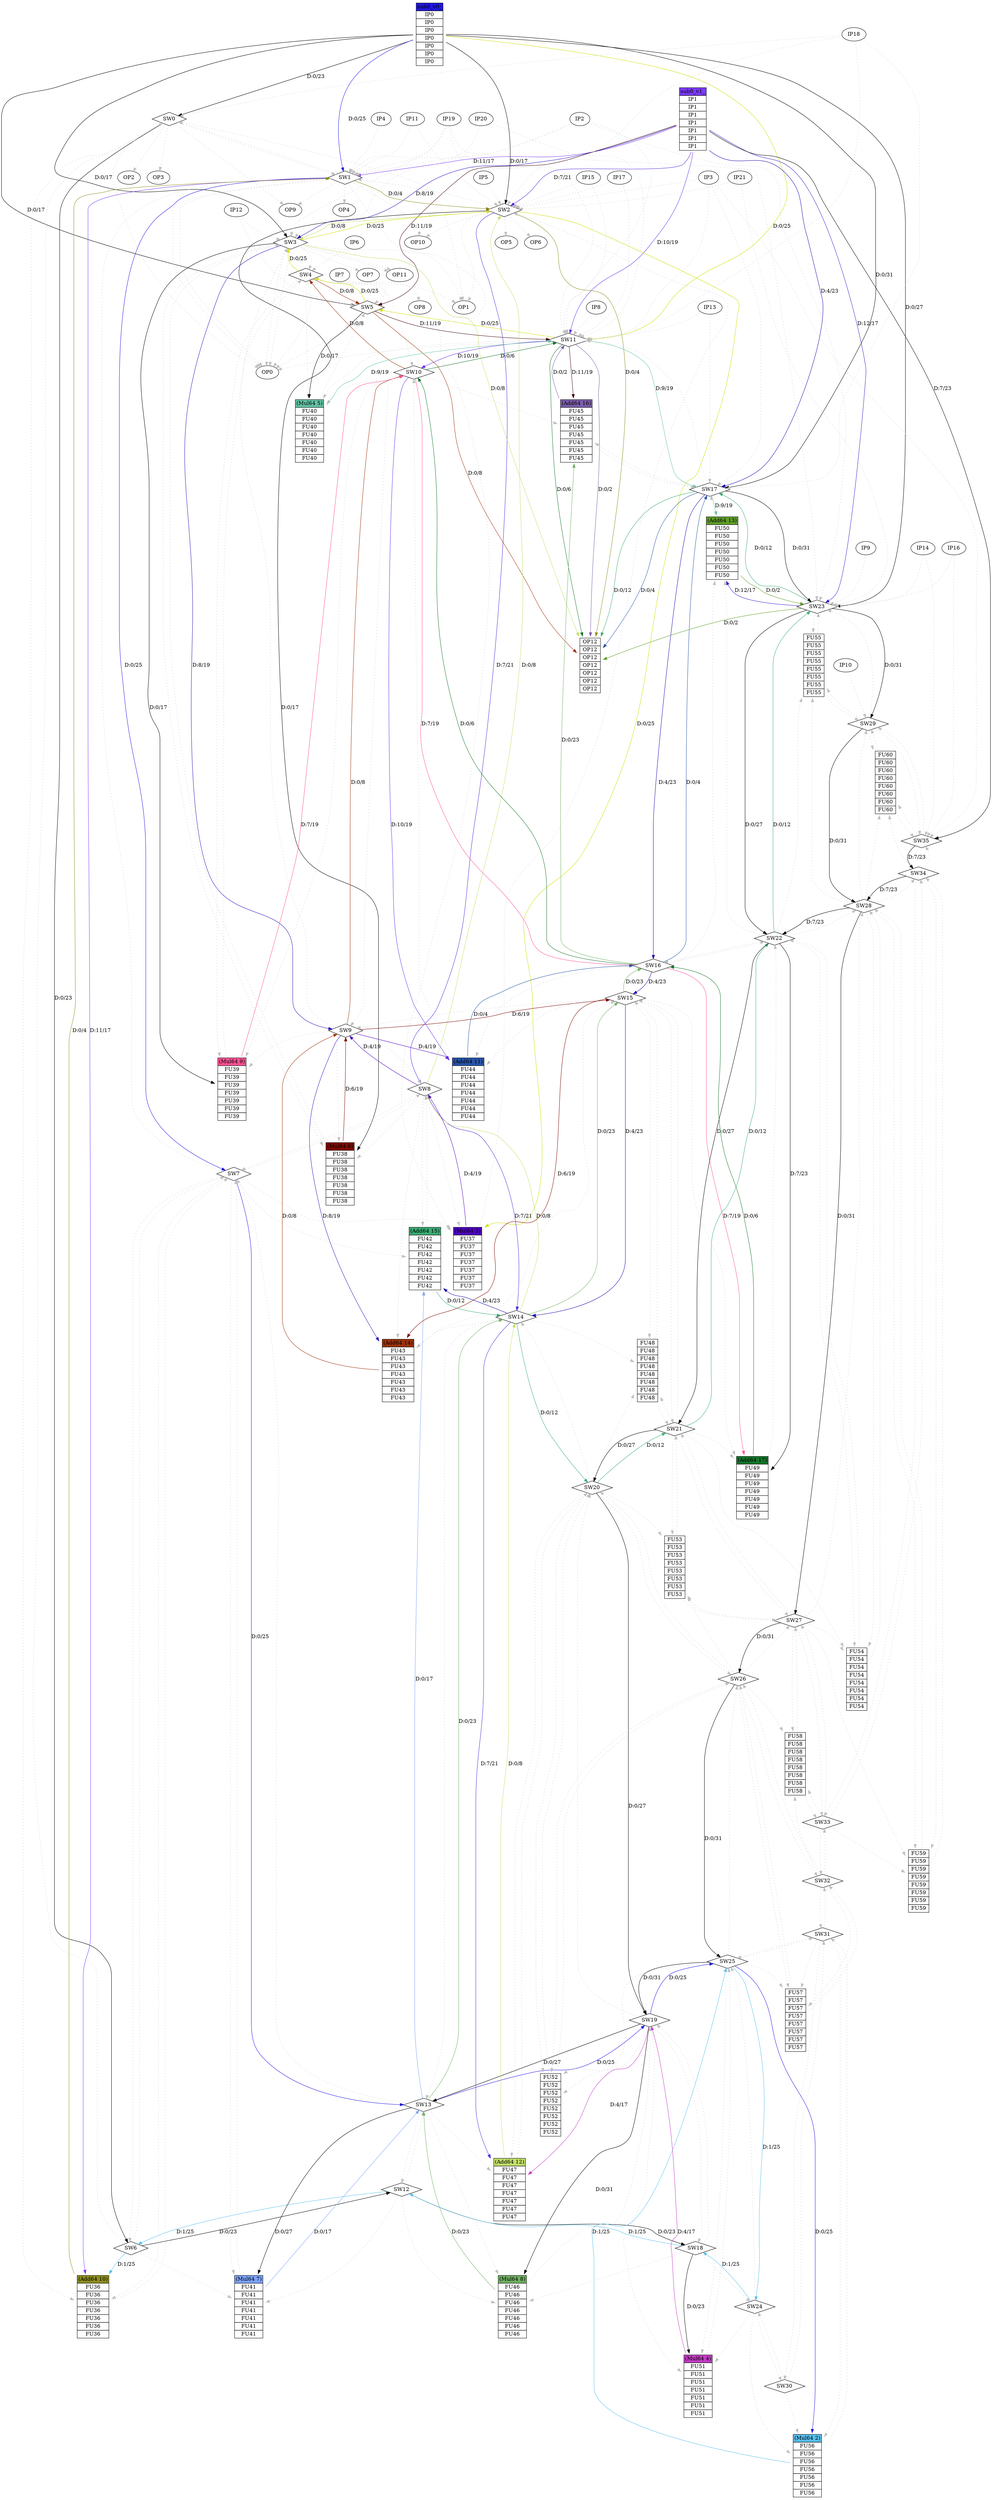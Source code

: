digraph sched {
IP0[shape=plaintext, label = <<table border="0" cellspacing="0"><tr><td port="sub0_v0_" border="1" bgcolor="#2117e1">sub0_v0_</td></tr><tr><td border="1"> IP0 </td></tr><tr><td border="1"> IP0 </td></tr><tr><td border="1"> IP0 </td></tr><tr><td border="1"> IP0 </td></tr><tr><td border="1"> IP0 </td></tr><tr><td border="1"> IP0 </td></tr><tr><td border="1"> IP0 </td></tr>
</table>>, pos = "-2,1!", pin=true];
IP1[shape=plaintext, label = <<table border="0" cellspacing="0"><tr><td port="sub0_v1_" border="1" bgcolor="#7c3bf8">sub0_v1_</td></tr><tr><td border="1"> IP1 </td></tr><tr><td border="1"> IP1 </td></tr><tr><td border="1"> IP1 </td></tr><tr><td border="1"> IP1 </td></tr><tr><td border="1"> IP1 </td></tr><tr><td border="1"> IP1 </td></tr><tr><td border="1"> IP1 </td></tr>
</table>>, pos = "-2,1!", pin=true];
OP12[shape=plaintext, label = <<table border="0" cellspacing="0"><tr><td border="1"> OP12 </td></tr><tr><td border="1"> OP12 </td></tr><tr><td border="1"> OP12 </td></tr><tr><td border="1"> OP12 </td></tr><tr><td border="1"> OP12 </td></tr><tr><td border="1"> OP12 </td></tr><tr><td border="1"> OP12 </td></tr>
</table>>, pos = "-2,1!", pin=true];
SW0 [shape=diamond, pos = "-4,3!", pin=true];
SW1 [shape=diamond, pos = "-4,3!", pin=true];
SW2 [shape=diamond, pos = "-4,3!", pin=true];
SW3 [shape=diamond, pos = "-4,3!", pin=true];
SW4 [shape=diamond, pos = "-4,3!", pin=true];
SW5 [shape=diamond, pos = "-4,3!", pin=true];
SW6 [shape=diamond, pos = "-4,3!", pin=true];
SW7 [shape=diamond, pos = "-4,3!", pin=true];
SW8 [shape=diamond, pos = "-4,3!", pin=true];
SW9 [shape=diamond, pos = "-4,3!", pin=true];
SW10 [shape=diamond, pos = "-4,3!", pin=true];
SW11 [shape=diamond, pos = "-4,3!", pin=true];
SW12 [shape=diamond, pos = "-4,3!", pin=true];
SW13 [shape=diamond, pos = "-4,3!", pin=true];
SW14 [shape=diamond, pos = "-4,3!", pin=true];
SW15 [shape=diamond, pos = "-4,3!", pin=true];
SW16 [shape=diamond, pos = "-4,3!", pin=true];
SW17 [shape=diamond, pos = "-4,3!", pin=true];
SW18 [shape=diamond, pos = "-4,3!", pin=true];
SW19 [shape=diamond, pos = "-4,3!", pin=true];
SW20 [shape=diamond, pos = "-4,3!", pin=true];
SW21 [shape=diamond, pos = "-4,3!", pin=true];
SW22 [shape=diamond, pos = "-4,3!", pin=true];
SW23 [shape=diamond, pos = "-4,3!", pin=true];
SW24 [shape=diamond, pos = "-4,3!", pin=true];
SW25 [shape=diamond, pos = "-4,3!", pin=true];
SW26 [shape=diamond, pos = "-4,3!", pin=true];
SW27 [shape=diamond, pos = "-4,3!", pin=true];
SW28 [shape=diamond, pos = "-4,3!", pin=true];
SW29 [shape=diamond, pos = "-4,3!", pin=true];
SW30 [shape=diamond, pos = "-4,3!", pin=true];
SW31 [shape=diamond, pos = "-4,3!", pin=true];
SW32 [shape=diamond, pos = "-4,3!", pin=true];
SW33 [shape=diamond, pos = "-4,3!", pin=true];
SW34 [shape=diamond, pos = "-4,3!", pin=true];
SW35 [shape=diamond, pos = "-4,3!", pin=true];
FU36[shape=plaintext, label = <<table border="0" cellspacing="0"><tr><td port="(Add64 10)" border="1" bgcolor="#8d8d1f">(Add64 10)</td></tr><tr><td border="1"> FU36 </td></tr><tr><td border="1"> FU36 </td></tr><tr><td border="1"> FU36 </td></tr><tr><td border="1"> FU36 </td></tr><tr><td border="1"> FU36 </td></tr><tr><td border="1"> FU36 </td></tr><tr><td border="1"> FU36 </td></tr>
</table>>, pos = "-2,1!", pin=true];
FU37[shape=plaintext, label = <<table border="0" cellspacing="0"><tr><td port="(Mul64 3)" border="1" bgcolor="#4e03bf">(Mul64 3)</td></tr><tr><td border="1"> FU37 </td></tr><tr><td border="1"> FU37 </td></tr><tr><td border="1"> FU37 </td></tr><tr><td border="1"> FU37 </td></tr><tr><td border="1"> FU37 </td></tr><tr><td border="1"> FU37 </td></tr><tr><td border="1"> FU37 </td></tr>
</table>>, pos = "-2,1!", pin=true];
FU38[shape=plaintext, label = <<table border="0" cellspacing="0"><tr><td port="(Mul64 6)" border="1" bgcolor="#7f092">(Mul64 6)</td></tr><tr><td border="1"> FU38 </td></tr><tr><td border="1"> FU38 </td></tr><tr><td border="1"> FU38 </td></tr><tr><td border="1"> FU38 </td></tr><tr><td border="1"> FU38 </td></tr><tr><td border="1"> FU38 </td></tr><tr><td border="1"> FU38 </td></tr>
</table>>, pos = "-2,1!", pin=true];
FU39[shape=plaintext, label = <<table border="0" cellspacing="0"><tr><td port="(Mul64 9)" border="1" bgcolor="#fd5295">(Mul64 9)</td></tr><tr><td border="1"> FU39 </td></tr><tr><td border="1"> FU39 </td></tr><tr><td border="1"> FU39 </td></tr><tr><td border="1"> FU39 </td></tr><tr><td border="1"> FU39 </td></tr><tr><td border="1"> FU39 </td></tr><tr><td border="1"> FU39 </td></tr>
</table>>, pos = "-2,1!", pin=true];
FU40[shape=plaintext, label = <<table border="0" cellspacing="0"><tr><td port="(Mul64 5)" border="1" bgcolor="#64c2a4">(Mul64 5)</td></tr><tr><td border="1"> FU40 </td></tr><tr><td border="1"> FU40 </td></tr><tr><td border="1"> FU40 </td></tr><tr><td border="1"> FU40 </td></tr><tr><td border="1"> FU40 </td></tr><tr><td border="1"> FU40 </td></tr><tr><td border="1"> FU40 </td></tr>
</table>>, pos = "-2,1!", pin=true];
FU41[shape=plaintext, label = <<table border="0" cellspacing="0"><tr><td port="(Mul64 7)" border="1" bgcolor="#7ca3fa">(Mul64 7)</td></tr><tr><td border="1"> FU41 </td></tr><tr><td border="1"> FU41 </td></tr><tr><td border="1"> FU41 </td></tr><tr><td border="1"> FU41 </td></tr><tr><td border="1"> FU41 </td></tr><tr><td border="1"> FU41 </td></tr><tr><td border="1"> FU41 </td></tr>
</table>>, pos = "-2,1!", pin=true];
FU42[shape=plaintext, label = <<table border="0" cellspacing="0"><tr><td port="(Add64 15)" border="1" bgcolor="#3aac73">(Add64 15)</td></tr><tr><td border="1"> FU42 </td></tr><tr><td border="1"> FU42 </td></tr><tr><td border="1"> FU42 </td></tr><tr><td border="1"> FU42 </td></tr><tr><td border="1"> FU42 </td></tr><tr><td border="1"> FU42 </td></tr><tr><td border="1"> FU42 </td></tr>
</table>>, pos = "-2,1!", pin=true];
FU43[shape=plaintext, label = <<table border="0" cellspacing="0"><tr><td port="(Add64 14)" border="1" bgcolor="#9c31c">(Add64 14)</td></tr><tr><td border="1"> FU43 </td></tr><tr><td border="1"> FU43 </td></tr><tr><td border="1"> FU43 </td></tr><tr><td border="1"> FU43 </td></tr><tr><td border="1"> FU43 </td></tr><tr><td border="1"> FU43 </td></tr><tr><td border="1"> FU43 </td></tr>
</table>>, pos = "-2,1!", pin=true];
FU44[shape=plaintext, label = <<table border="0" cellspacing="0"><tr><td port="(Add64 11)" border="1" bgcolor="#2854a9">(Add64 11)</td></tr><tr><td border="1"> FU44 </td></tr><tr><td border="1"> FU44 </td></tr><tr><td border="1"> FU44 </td></tr><tr><td border="1"> FU44 </td></tr><tr><td border="1"> FU44 </td></tr><tr><td border="1"> FU44 </td></tr><tr><td border="1"> FU44 </td></tr>
</table>>, pos = "-2,1!", pin=true];
FU45[shape=plaintext, label = <<table border="0" cellspacing="0"><tr><td port="(Add64 16)" border="1" bgcolor="#7b5eaa">(Add64 16)</td></tr><tr><td border="1"> FU45 </td></tr><tr><td border="1"> FU45 </td></tr><tr><td border="1"> FU45 </td></tr><tr><td border="1"> FU45 </td></tr><tr><td border="1"> FU45 </td></tr><tr><td border="1"> FU45 </td></tr><tr><td border="1"> FU45 </td></tr>
</table>>, pos = "-2,1!", pin=true];
FU46[shape=plaintext, label = <<table border="0" cellspacing="0"><tr><td port="(Mul64 8)" border="1" bgcolor="#6fb062">(Mul64 8)</td></tr><tr><td border="1"> FU46 </td></tr><tr><td border="1"> FU46 </td></tr><tr><td border="1"> FU46 </td></tr><tr><td border="1"> FU46 </td></tr><tr><td border="1"> FU46 </td></tr><tr><td border="1"> FU46 </td></tr><tr><td border="1"> FU46 </td></tr>
</table>>, pos = "-2,1!", pin=true];
FU47[shape=plaintext, label = <<table border="0" cellspacing="0"><tr><td port="(Add64 12)" border="1" bgcolor="#c2e069">(Add64 12)</td></tr><tr><td border="1"> FU47 </td></tr><tr><td border="1"> FU47 </td></tr><tr><td border="1"> FU47 </td></tr><tr><td border="1"> FU47 </td></tr><tr><td border="1"> FU47 </td></tr><tr><td border="1"> FU47 </td></tr><tr><td border="1"> FU47 </td></tr>
</table>>, pos = "-2,1!", pin=true];
FU48[shape=plaintext, label = <<table border="0" cellspacing="0"><tr><td border="1"> FU48 </td></tr><tr><td border="1"> FU48 </td></tr><tr><td border="1"> FU48 </td></tr><tr><td border="1"> FU48 </td></tr><tr><td border="1"> FU48 </td></tr><tr><td border="1"> FU48 </td></tr><tr><td border="1"> FU48 </td></tr><tr><td border="1"> FU48 </td></tr>
</table>>, pos = "-2,1!", pin=true];
FU49[shape=plaintext, label = <<table border="0" cellspacing="0"><tr><td port="(Add64 17)" border="1" bgcolor="#14762a">(Add64 17)</td></tr><tr><td border="1"> FU49 </td></tr><tr><td border="1"> FU49 </td></tr><tr><td border="1"> FU49 </td></tr><tr><td border="1"> FU49 </td></tr><tr><td border="1"> FU49 </td></tr><tr><td border="1"> FU49 </td></tr><tr><td border="1"> FU49 </td></tr>
</table>>, pos = "-2,1!", pin=true];
FU50[shape=plaintext, label = <<table border="0" cellspacing="0"><tr><td port="(Add64 13)" border="1" bgcolor="#5e9e28">(Add64 13)</td></tr><tr><td border="1"> FU50 </td></tr><tr><td border="1"> FU50 </td></tr><tr><td border="1"> FU50 </td></tr><tr><td border="1"> FU50 </td></tr><tr><td border="1"> FU50 </td></tr><tr><td border="1"> FU50 </td></tr><tr><td border="1"> FU50 </td></tr>
</table>>, pos = "-2,1!", pin=true];
FU51[shape=plaintext, label = <<table border="0" cellspacing="0"><tr><td port="(Mul64 4)" border="1" bgcolor="#c43dc5">(Mul64 4)</td></tr><tr><td border="1"> FU51 </td></tr><tr><td border="1"> FU51 </td></tr><tr><td border="1"> FU51 </td></tr><tr><td border="1"> FU51 </td></tr><tr><td border="1"> FU51 </td></tr><tr><td border="1"> FU51 </td></tr><tr><td border="1"> FU51 </td></tr>
</table>>, pos = "-2,1!", pin=true];
FU52[shape=plaintext, label = <<table border="0" cellspacing="0"><tr><td border="1"> FU52 </td></tr><tr><td border="1"> FU52 </td></tr><tr><td border="1"> FU52 </td></tr><tr><td border="1"> FU52 </td></tr><tr><td border="1"> FU52 </td></tr><tr><td border="1"> FU52 </td></tr><tr><td border="1"> FU52 </td></tr><tr><td border="1"> FU52 </td></tr>
</table>>, pos = "-2,1!", pin=true];
FU53[shape=plaintext, label = <<table border="0" cellspacing="0"><tr><td border="1"> FU53 </td></tr><tr><td border="1"> FU53 </td></tr><tr><td border="1"> FU53 </td></tr><tr><td border="1"> FU53 </td></tr><tr><td border="1"> FU53 </td></tr><tr><td border="1"> FU53 </td></tr><tr><td border="1"> FU53 </td></tr><tr><td border="1"> FU53 </td></tr>
</table>>, pos = "-2,1!", pin=true];
FU54[shape=plaintext, label = <<table border="0" cellspacing="0"><tr><td border="1"> FU54 </td></tr><tr><td border="1"> FU54 </td></tr><tr><td border="1"> FU54 </td></tr><tr><td border="1"> FU54 </td></tr><tr><td border="1"> FU54 </td></tr><tr><td border="1"> FU54 </td></tr><tr><td border="1"> FU54 </td></tr><tr><td border="1"> FU54 </td></tr>
</table>>, pos = "-2,1!", pin=true];
FU55[shape=plaintext, label = <<table border="0" cellspacing="0"><tr><td border="1"> FU55 </td></tr><tr><td border="1"> FU55 </td></tr><tr><td border="1"> FU55 </td></tr><tr><td border="1"> FU55 </td></tr><tr><td border="1"> FU55 </td></tr><tr><td border="1"> FU55 </td></tr><tr><td border="1"> FU55 </td></tr><tr><td border="1"> FU55 </td></tr>
</table>>, pos = "-2,1!", pin=true];
FU56[shape=plaintext, label = <<table border="0" cellspacing="0"><tr><td port="(Mul64 2)" border="1" bgcolor="#58c0ee">(Mul64 2)</td></tr><tr><td border="1"> FU56 </td></tr><tr><td border="1"> FU56 </td></tr><tr><td border="1"> FU56 </td></tr><tr><td border="1"> FU56 </td></tr><tr><td border="1"> FU56 </td></tr><tr><td border="1"> FU56 </td></tr><tr><td border="1"> FU56 </td></tr>
</table>>, pos = "-2,1!", pin=true];
FU57[shape=plaintext, label = <<table border="0" cellspacing="0"><tr><td border="1"> FU57 </td></tr><tr><td border="1"> FU57 </td></tr><tr><td border="1"> FU57 </td></tr><tr><td border="1"> FU57 </td></tr><tr><td border="1"> FU57 </td></tr><tr><td border="1"> FU57 </td></tr><tr><td border="1"> FU57 </td></tr><tr><td border="1"> FU57 </td></tr>
</table>>, pos = "-2,1!", pin=true];
FU58[shape=plaintext, label = <<table border="0" cellspacing="0"><tr><td border="1"> FU58 </td></tr><tr><td border="1"> FU58 </td></tr><tr><td border="1"> FU58 </td></tr><tr><td border="1"> FU58 </td></tr><tr><td border="1"> FU58 </td></tr><tr><td border="1"> FU58 </td></tr><tr><td border="1"> FU58 </td></tr><tr><td border="1"> FU58 </td></tr>
</table>>, pos = "-2,1!", pin=true];
FU59[shape=plaintext, label = <<table border="0" cellspacing="0"><tr><td border="1"> FU59 </td></tr><tr><td border="1"> FU59 </td></tr><tr><td border="1"> FU59 </td></tr><tr><td border="1"> FU59 </td></tr><tr><td border="1"> FU59 </td></tr><tr><td border="1"> FU59 </td></tr><tr><td border="1"> FU59 </td></tr><tr><td border="1"> FU59 </td></tr>
</table>>, pos = "-2,1!", pin=true];
FU60[shape=plaintext, label = <<table border="0" cellspacing="0"><tr><td border="1"> FU60 </td></tr><tr><td border="1"> FU60 </td></tr><tr><td border="1"> FU60 </td></tr><tr><td border="1"> FU60 </td></tr><tr><td border="1"> FU60 </td></tr><tr><td border="1"> FU60 </td></tr><tr><td border="1"> FU60 </td></tr><tr><td border="1"> FU60 </td></tr>
</table>>, pos = "-2,1!", pin=true];
SW0->SW6 [color="#3c3"  label="D:0/23 "];
SW0->SW1 [color=gray style=dotted, label="" fontcolor=gray]
SW0->FU36 [color=gray style=dotted, label="" fontcolor=gray]
SW0->OP0 [color=gray style=dotted, label="" fontcolor=gray]
SW0->OP1 [color=gray style=dotted, label="" fontcolor=gray]
SW0->OP2 [color=gray style=dotted, label="" fontcolor=gray]
SW0->OP3 [color=gray style=dotted, label="" fontcolor=gray]
SW0->OP9 [color=gray style=dotted, label="" fontcolor=gray]
SW1->SW0 [color=gray style=dotted, label="" fontcolor=gray]
SW1->SW7 [color="#2117e1"  label="D:0/25 "];
SW1->SW2 [color="#8d8d1f"  label="D:0/4 "];
SW1->FU36 [color="#7c3bf8"  label="D:11/17 "];
SW1->FU37 [color=gray style=dotted, label="" fontcolor=gray]
SW1->OP0 [color=gray style=dotted, label="" fontcolor=gray]
SW1->OP0 [color=gray style=dotted, label="" fontcolor=gray]
SW1->OP4 [color=gray style=dotted, label="" fontcolor=gray]
SW1->OP9 [color=gray style=dotted, label="" fontcolor=gray]
SW1->OP10 [color=gray style=dotted, label="" fontcolor=gray]
SW2->SW1 [color=gray style=dotted, label="" fontcolor=gray]
SW2->SW8 [color="#5427da"  label="D:7/21 "];
SW2->SW3 [color="#c2e069"  label="D:0/8 "];
SW2->FU37 [color="#d0dd2"  label="D:0/25 "];
SW2->FU38 [color="#a5"  label="D:0/17 "];
SW2->OP1 [color=gray style=dotted, label="" fontcolor=gray]
SW2->OP5 [color=gray style=dotted, label="" fontcolor=gray]
SW2->OP6 [color=gray style=dotted, label="" fontcolor=gray]
SW2->OP10 [color=gray style=dotted, label="" fontcolor=gray]
SW2->OP12 [color="#8d8d1f"  label="D:0/4 "];
SW3->SW2 [color="#d0dd2"  label="D:0/25 "];
SW3->SW9 [color="#2c13bc"  label="D:8/19 "];
SW3->SW4 [color=gray style=dotted, label="" fontcolor=gray]
SW3->FU38 [color=gray style=dotted, label="" fontcolor=gray]
SW3->FU39 [color="#78"  label="D:0/17 "];
SW3->OP0 [color=gray style=dotted, label="" fontcolor=gray]
SW3->OP0 [color=gray style=dotted, label="" fontcolor=gray]
SW3->OP1 [color=gray style=dotted, label="" fontcolor=gray]
SW3->OP7 [color=gray style=dotted, label="" fontcolor=gray]
SW3->OP11 [color=gray style=dotted, label="" fontcolor=gray]
SW3->OP11 [color=gray style=dotted, label="" fontcolor=gray]
SW3->OP12 [color="#c2e069"  label="D:0/8 "];
SW4->SW3 [color="#d0dd2"  label="D:0/25 "];
SW4->SW10 [color=gray style=dotted, label="" fontcolor=gray]
SW4->SW5 [color="#9c31c"  label="D:0/8 "];
SW4->FU39 [color=gray style=dotted, label="" fontcolor=gray]
SW4->FU40 [color=gray style=dotted, label="" fontcolor=gray]
SW4->OP0 [color=gray style=dotted, label="" fontcolor=gray]
SW4->OP1 [color=gray style=dotted, label="" fontcolor=gray]
SW4->OP8 [color=gray style=dotted, label="" fontcolor=gray]
SW5->SW4 [color="#d0dd2"  label="D:0/25 "];
SW5->SW11 [color="#4009e"  label="D:11/19 "];
SW5->FU40 [color="#b4"  label="D:0/17 "];
SW5->OP0 [color=gray style=dotted, label="" fontcolor=gray]
SW5->OP12 [color="#9c31c"  label="D:0/8 "];
SW6->SW0 [color=gray style=dotted, label="" fontcolor=gray]
SW6->SW12 [color="#3c3"  label="D:0/23 "];
SW6->SW7 [color=gray style=dotted, label="" fontcolor=gray]
SW6->FU36 [color="#58c0ee"  label="D:1/25 "];
SW6->FU41 [color=gray style=dotted, label="" fontcolor=gray]
SW7->SW1 [color=gray style=dotted, label="" fontcolor=gray]
SW7->SW6 [color=gray style=dotted, label="" fontcolor=gray]
SW7->SW13 [color="#2117e1"  label="D:0/25 "];
SW7->SW8 [color=gray style=dotted, label="" fontcolor=gray]
SW7->FU36 [color=gray style=dotted, label="" fontcolor=gray]
SW7->FU37 [color=gray style=dotted, label="" fontcolor=gray]
SW7->FU41 [color=gray style=dotted, label="" fontcolor=gray]
SW7->FU42 [color=gray style=dotted, label="" fontcolor=gray]
SW8->SW2 [color="#c2e069"  label="D:0/8 "];
SW8->SW7 [color=gray style=dotted, label="" fontcolor=gray]
SW8->SW14 [color="#5427da"  label="D:7/21 "];
SW8->SW9 [color="#4e03bf"  label="D:4/19 "];
SW8->FU37 [color=gray style=dotted, label="" fontcolor=gray]
SW8->FU38 [color=gray style=dotted, label="" fontcolor=gray]
SW8->FU42 [color=gray style=dotted, label="" fontcolor=gray]
SW8->FU43 [color=gray style=dotted, label="" fontcolor=gray]
SW9->SW3 [color=gray style=dotted, label="" fontcolor=gray]
SW9->SW8 [color=gray style=dotted, label="" fontcolor=gray]
SW9->SW15 [color="#7f092"  label="D:6/19 "];
SW9->SW10 [color="#9c31c"  label="D:0/8 "];
SW9->FU38 [color=gray style=dotted, label="" fontcolor=gray]
SW9->FU39 [color=gray style=dotted, label="" fontcolor=gray]
SW9->FU43 [color="#2c13bc"  label="D:8/19 "];
SW9->FU44 [color="#4e03bf"  label="D:4/19 "];
SW10->SW4 [color="#9c31c"  label="D:0/8 "];
SW10->SW9 [color=gray style=dotted, label="" fontcolor=gray]
SW10->SW16 [color="#fd5295"  label="D:7/19 "];
SW10->SW11 [color="#14762a"  label="D:0/6 "];
SW10->FU39 [color=gray style=dotted, label="" fontcolor=gray]
SW10->FU40 [color=gray style=dotted, label="" fontcolor=gray]
SW10->FU44 [color="#6831e9"  label="D:10/19 "];
SW10->FU45 [color=gray style=dotted, label="" fontcolor=gray]
SW11->SW5 [color="#d0dd2"  label="D:0/25 "];
SW11->SW10 [color="#6831e9"  label="D:10/19 "];
SW11->SW17 [color="#64c2a4"  label="D:9/19 "];
SW11->FU40 [color=gray style=dotted, label="" fontcolor=gray]
SW11->FU45 [color="#4009e"  label="D:11/19 "];
SW11->OP0 [color=gray style=dotted, label="" fontcolor=gray]
SW11->OP12 [color="#14762a"  label="D:0/6 "];
SW11->OP12 [color="#7b5eaa"  label="D:0/2 "];
SW12->SW6 [color="#58c0ee"  label="D:1/25 "];
SW12->SW18 [color="#3c3"  label="D:0/23 "];
SW12->SW13 [color=gray style=dotted, label="" fontcolor=gray]
SW12->FU41 [color=gray style=dotted, label="" fontcolor=gray]
SW12->FU46 [color=gray style=dotted, label="" fontcolor=gray]
SW13->SW7 [color=gray style=dotted, label="" fontcolor=gray]
SW13->SW12 [color=gray style=dotted, label="" fontcolor=gray]
SW13->SW19 [color="#2117e1"  label="D:0/25 "];
SW13->SW14 [color="#6fb062"  label="D:0/23 "];
SW13->FU41 [color="#96"  label="D:0/27 "];
SW13->FU42 [color="#7ca3fa"  label="D:0/17 "];
SW13->FU46 [color=gray style=dotted, label="" fontcolor=gray]
SW13->FU47 [color=gray style=dotted, label="" fontcolor=gray]
SW14->SW8 [color="#c2e069"  label="D:0/8 "];
SW14->SW13 [color=gray style=dotted, label="" fontcolor=gray]
SW14->SW20 [color="#3aac73"  label="D:0/12 "];
SW14->SW15 [color="#6fb062"  label="D:0/23 "];
SW14->FU42 [color="#1809ad"  label="D:4/23 "];
SW14->FU43 [color=gray style=dotted, label="" fontcolor=gray]
SW14->FU47 [color="#5427da"  label="D:7/21 "];
SW14->FU48 [color=gray style=dotted, label="" fontcolor=gray]
SW15->SW9 [color=gray style=dotted, label="" fontcolor=gray]
SW15->SW14 [color="#1809ad"  label="D:4/23 "];
SW15->SW21 [color=gray style=dotted, label="" fontcolor=gray]
SW15->SW16 [color="#6fb062"  label="D:0/23 "];
SW15->FU43 [color="#7f092"  label="D:6/19 "];
SW15->FU44 [color=gray style=dotted, label="" fontcolor=gray]
SW15->FU48 [color=gray style=dotted, label="" fontcolor=gray]
SW15->FU49 [color=gray style=dotted, label="" fontcolor=gray]
SW16->SW10 [color="#14762a"  label="D:0/6 "];
SW16->SW15 [color="#1809ad"  label="D:4/23 "];
SW16->SW22 [color=gray style=dotted, label="" fontcolor=gray]
SW16->SW17 [color="#2854a9"  label="D:0/4 "];
SW16->FU44 [color=gray style=dotted, label="" fontcolor=gray]
SW16->FU45 [color="#6fb062"  label="D:0/23 "];
SW16->FU49 [color="#fd5295"  label="D:7/19 "];
SW16->FU50 [color=gray style=dotted, label="" fontcolor=gray]
SW17->SW11 [color=gray style=dotted, label="" fontcolor=gray]
SW17->SW16 [color="#1809ad"  label="D:4/23 "];
SW17->SW23 [color="#87"  label="D:0/31 "];
SW17->FU45 [color=gray style=dotted, label="" fontcolor=gray]
SW17->FU50 [color="#64c2a4"  label="D:9/19 "];
SW17->OP12 [color="#2854a9"  label="D:0/4 "];
SW17->OP12 [color="#3aac73"  label="D:0/12 "];
SW18->SW12 [color="#58c0ee"  label="D:1/25 "];
SW18->SW24 [color=gray style=dotted, label="" fontcolor=gray]
SW18->SW19 [color=gray style=dotted, label="" fontcolor=gray]
SW18->FU46 [color=gray style=dotted, label="" fontcolor=gray]
SW18->FU51 [color="#3c3"  label="D:0/23 "];
SW19->SW13 [color="#96"  label="D:0/27 "];
SW19->SW18 [color=gray style=dotted, label="" fontcolor=gray]
SW19->SW25 [color="#2117e1"  label="D:0/25 "];
SW19->SW20 [color=gray style=dotted, label="" fontcolor=gray]
SW19->FU46 [color="#87"  label="D:0/31 "];
SW19->FU47 [color="#c43dc5"  label="D:4/17 "];
SW19->FU51 [color=gray style=dotted, label="" fontcolor=gray]
SW19->FU52 [color=gray style=dotted, label="" fontcolor=gray]
SW20->SW14 [color=gray style=dotted, label="" fontcolor=gray]
SW20->SW19 [color="#96"  label="D:0/27 "];
SW20->SW26 [color=gray style=dotted, label="" fontcolor=gray]
SW20->SW21 [color="#3aac73"  label="D:0/12 "];
SW20->FU47 [color=gray style=dotted, label="" fontcolor=gray]
SW20->FU48 [color=gray style=dotted, label="" fontcolor=gray]
SW20->FU52 [color=gray style=dotted, label="" fontcolor=gray]
SW20->FU53 [color=gray style=dotted, label="" fontcolor=gray]
SW21->SW15 [color=gray style=dotted, label="" fontcolor=gray]
SW21->SW20 [color="#96"  label="D:0/27 "];
SW21->SW27 [color=gray style=dotted, label="" fontcolor=gray]
SW21->SW22 [color="#3aac73"  label="D:0/12 "];
SW21->FU48 [color=gray style=dotted, label="" fontcolor=gray]
SW21->FU49 [color=gray style=dotted, label="" fontcolor=gray]
SW21->FU53 [color=gray style=dotted, label="" fontcolor=gray]
SW21->FU54 [color=gray style=dotted, label="" fontcolor=gray]
SW22->SW16 [color=gray style=dotted, label="" fontcolor=gray]
SW22->SW21 [color="#96"  label="D:0/27 "];
SW22->SW28 [color=gray style=dotted, label="" fontcolor=gray]
SW22->SW23 [color="#3aac73"  label="D:0/12 "];
SW22->FU49 [color="#8f"  label="D:7/23 "];
SW22->FU50 [color=gray style=dotted, label="" fontcolor=gray]
SW22->FU54 [color=gray style=dotted, label="" fontcolor=gray]
SW22->FU55 [color=gray style=dotted, label="" fontcolor=gray]
SW23->SW17 [color="#3aac73"  label="D:0/12 "];
SW23->SW22 [color="#96"  label="D:0/27 "];
SW23->SW29 [color="#87"  label="D:0/31 "];
SW23->FU50 [color="#401dcb"  label="D:12/17 "];
SW23->FU55 [color=gray style=dotted, label="" fontcolor=gray]
SW23->OP12 [color="#5e9e28"  label="D:0/2 "];
SW24->SW18 [color="#58c0ee"  label="D:1/25 "];
SW24->SW30 [color=gray style=dotted, label="" fontcolor=gray]
SW24->SW25 [color=gray style=dotted, label="" fontcolor=gray]
SW24->FU51 [color=gray style=dotted, label="" fontcolor=gray]
SW24->FU56 [color=gray style=dotted, label="" fontcolor=gray]
SW25->SW19 [color="#87"  label="D:0/31 "];
SW25->SW24 [color="#58c0ee"  label="D:1/25 "];
SW25->SW31 [color=gray style=dotted, label="" fontcolor=gray]
SW25->SW26 [color=gray style=dotted, label="" fontcolor=gray]
SW25->FU51 [color=gray style=dotted, label="" fontcolor=gray]
SW25->FU52 [color=gray style=dotted, label="" fontcolor=gray]
SW25->FU56 [color="#2117e1"  label="D:0/25 "];
SW25->FU57 [color=gray style=dotted, label="" fontcolor=gray]
SW26->SW20 [color=gray style=dotted, label="" fontcolor=gray]
SW26->SW25 [color="#87"  label="D:0/31 "];
SW26->SW32 [color=gray style=dotted, label="" fontcolor=gray]
SW26->SW27 [color=gray style=dotted, label="" fontcolor=gray]
SW26->FU52 [color=gray style=dotted, label="" fontcolor=gray]
SW26->FU53 [color=gray style=dotted, label="" fontcolor=gray]
SW26->FU57 [color=gray style=dotted, label="" fontcolor=gray]
SW26->FU58 [color=gray style=dotted, label="" fontcolor=gray]
SW27->SW21 [color=gray style=dotted, label="" fontcolor=gray]
SW27->SW26 [color="#87"  label="D:0/31 "];
SW27->SW33 [color=gray style=dotted, label="" fontcolor=gray]
SW27->SW28 [color=gray style=dotted, label="" fontcolor=gray]
SW27->FU53 [color=gray style=dotted, label="" fontcolor=gray]
SW27->FU54 [color=gray style=dotted, label="" fontcolor=gray]
SW27->FU58 [color=gray style=dotted, label="" fontcolor=gray]
SW27->FU59 [color=gray style=dotted, label="" fontcolor=gray]
SW28->SW22 [color="#8f"  label="D:7/23 "];
SW28->SW27 [color="#87"  label="D:0/31 "];
SW28->SW34 [color=gray style=dotted, label="" fontcolor=gray]
SW28->SW29 [color=gray style=dotted, label="" fontcolor=gray]
SW28->FU54 [color=gray style=dotted, label="" fontcolor=gray]
SW28->FU55 [color=gray style=dotted, label="" fontcolor=gray]
SW28->FU59 [color=gray style=dotted, label="" fontcolor=gray]
SW28->FU60 [color=gray style=dotted, label="" fontcolor=gray]
SW29->SW23 [color=gray style=dotted, label="" fontcolor=gray]
SW29->SW28 [color="#87"  label="D:0/31 "];
SW29->SW35 [color=gray style=dotted, label="" fontcolor=gray]
SW29->FU55 [color=gray style=dotted, label="" fontcolor=gray]
SW29->FU60 [color=gray style=dotted, label="" fontcolor=gray]
SW30->SW24 [color=gray style=dotted, label="" fontcolor=gray]
SW30->SW31 [color=gray style=dotted, label="" fontcolor=gray]
SW30->FU56 [color=gray style=dotted, label="" fontcolor=gray]
SW31->SW25 [color=gray style=dotted, label="" fontcolor=gray]
SW31->SW30 [color=gray style=dotted, label="" fontcolor=gray]
SW31->SW32 [color=gray style=dotted, label="" fontcolor=gray]
SW31->FU56 [color=gray style=dotted, label="" fontcolor=gray]
SW31->FU57 [color=gray style=dotted, label="" fontcolor=gray]
SW32->SW26 [color=gray style=dotted, label="" fontcolor=gray]
SW32->SW31 [color=gray style=dotted, label="" fontcolor=gray]
SW32->SW33 [color=gray style=dotted, label="" fontcolor=gray]
SW32->FU57 [color=gray style=dotted, label="" fontcolor=gray]
SW32->FU58 [color=gray style=dotted, label="" fontcolor=gray]
SW33->SW27 [color=gray style=dotted, label="" fontcolor=gray]
SW33->SW32 [color=gray style=dotted, label="" fontcolor=gray]
SW33->SW34 [color=gray style=dotted, label="" fontcolor=gray]
SW33->FU58 [color=gray style=dotted, label="" fontcolor=gray]
SW33->FU59 [color=gray style=dotted, label="" fontcolor=gray]
SW34->SW28 [color="#8f"  label="D:7/23 "];
SW34->SW33 [color=gray style=dotted, label="" fontcolor=gray]
SW34->SW35 [color=gray style=dotted, label="" fontcolor=gray]
SW34->FU59 [color=gray style=dotted, label="" fontcolor=gray]
SW34->FU60 [color=gray style=dotted, label="" fontcolor=gray]
SW35->SW29 [color=gray style=dotted, label="" fontcolor=gray]
SW35->SW34 [color="#8f"  label="D:7/23 "];
SW35->FU60 [color=gray style=dotted, label="" fontcolor=gray]
FU36->SW1 [color="#8d8d1f"  label="D:0/4 "];
FU36->SW7 [color=gray style=dotted, label="" fontcolor=gray]
FU37->SW2 [color=gray style=dotted, label="" fontcolor=gray]
FU37->SW8 [color="#4e03bf"  label="D:4/19 "];
FU38->SW3 [color=gray style=dotted, label="" fontcolor=gray]
FU38->SW9 [color="#7f092"  label="D:6/19 "];
FU39->SW4 [color=gray style=dotted, label="" fontcolor=gray]
FU39->SW10 [color="#fd5295"  label="D:7/19 "];
FU40->SW5 [color=gray style=dotted, label="" fontcolor=gray]
FU40->SW11 [color="#64c2a4"  label="D:9/19 "];
FU41->SW7 [color=gray style=dotted, label="" fontcolor=gray]
FU41->SW13 [color="#7ca3fa"  label="D:0/17 "];
FU42->SW8 [color=gray style=dotted, label="" fontcolor=gray]
FU42->SW14 [color="#3aac73"  label="D:0/12 "];
FU43->SW9 [color="#9c31c"  label="D:0/8 "];
FU43->SW15 [color=gray style=dotted, label="" fontcolor=gray]
FU44->SW10 [color=gray style=dotted, label="" fontcolor=gray]
FU44->SW16 [color="#2854a9"  label="D:0/4 "];
FU45->SW11 [color="#7b5eaa"  label="D:0/2 "];
FU45->SW17 [color=gray style=dotted, label="" fontcolor=gray]
FU46->SW13 [color="#6fb062"  label="D:0/23 "];
FU46->SW19 [color=gray style=dotted, label="" fontcolor=gray]
FU47->SW14 [color="#c2e069"  label="D:0/8 "];
FU47->SW20 [color=gray style=dotted, label="" fontcolor=gray]
FU48->SW15 [color=gray style=dotted, label="" fontcolor=gray]
FU48->SW21 [color=gray style=dotted, label="" fontcolor=gray]
FU49->SW16 [color="#14762a"  label="D:0/6 "];
FU49->SW22 [color=gray style=dotted, label="" fontcolor=gray]
FU50->SW17 [color=gray style=dotted, label="" fontcolor=gray]
FU50->SW23 [color="#5e9e28"  label="D:0/2 "];
FU51->SW19 [color="#c43dc5"  label="D:4/17 "];
FU51->SW25 [color=gray style=dotted, label="" fontcolor=gray]
FU52->SW20 [color=gray style=dotted, label="" fontcolor=gray]
FU52->SW26 [color=gray style=dotted, label="" fontcolor=gray]
FU53->SW21 [color=gray style=dotted, label="" fontcolor=gray]
FU53->SW27 [color=gray style=dotted, label="" fontcolor=gray]
FU54->SW22 [color=gray style=dotted, label="" fontcolor=gray]
FU54->SW28 [color=gray style=dotted, label="" fontcolor=gray]
FU55->SW23 [color=gray style=dotted, label="" fontcolor=gray]
FU55->SW29 [color=gray style=dotted, label="" fontcolor=gray]
FU56->SW25 [color="#58c0ee"  label="D:1/25 "];
FU56->SW31 [color=gray style=dotted, label="" fontcolor=gray]
FU57->SW26 [color=gray style=dotted, label="" fontcolor=gray]
FU57->SW32 [color=gray style=dotted, label="" fontcolor=gray]
FU58->SW27 [color=gray style=dotted, label="" fontcolor=gray]
FU58->SW33 [color=gray style=dotted, label="" fontcolor=gray]
FU59->SW28 [color=gray style=dotted, label="" fontcolor=gray]
FU59->SW34 [color=gray style=dotted, label="" fontcolor=gray]
FU60->SW29 [color=gray style=dotted, label="" fontcolor=gray]
FU60->SW35 [color=gray style=dotted, label="" fontcolor=gray]
IP0->SW0 [color="#3c3"  label="D:0/23 "];
IP0->SW1 [color="#2117e1"  label="D:0/25 "];
IP0->SW2 [color="#a5"  label="D:0/17 "];
IP0->SW3 [color="#78"  label="D:0/17 "];
IP0->SW5 [color="#b4"  label="D:0/17 "];
IP0->SW11 [color="#d0dd2"  label="D:0/25 "];
IP0->SW17 [color="#87"  label="D:0/31 "];
IP0->SW23 [color="#96"  label="D:0/27 "];
IP1->SW1 [color="#7c3bf8"  label="D:11/17 "];
IP1->SW2 [color="#5427da"  label="D:7/21 "];
IP1->SW3 [color="#2c13bc"  label="D:8/19 "];
IP1->SW5 [color="#4009e"  label="D:11/19 "];
IP1->SW11 [color="#6831e9"  label="D:10/19 "];
IP1->SW17 [color="#1809ad"  label="D:4/23 "];
IP1->SW23 [color="#401dcb"  label="D:12/17 "];
IP1->SW35 [color="#8f"  label="D:7/23 "];
IP2->SW1 [color=gray style=dotted, label="" fontcolor=gray]
IP2->SW3 [color=gray style=dotted, label="" fontcolor=gray]
IP2->SW11 [color=gray style=dotted, label="" fontcolor=gray]
IP2->SW23 [color=gray style=dotted, label="" fontcolor=gray]
IP3->SW2 [color=gray style=dotted, label="" fontcolor=gray]
IP3->SW11 [color=gray style=dotted, label="" fontcolor=gray]
IP3->SW17 [color=gray style=dotted, label="" fontcolor=gray]
IP3->SW35 [color=gray style=dotted, label="" fontcolor=gray]
IP4->SW1 [color=gray style=dotted, label="" fontcolor=gray]
IP5->SW2 [color=gray style=dotted, label="" fontcolor=gray]
IP6->SW4 [color=gray style=dotted, label="" fontcolor=gray]
IP7->SW5 [color=gray style=dotted, label="" fontcolor=gray]
IP8->SW11 [color=gray style=dotted, label="" fontcolor=gray]
IP9->SW23 [color=gray style=dotted, label="" fontcolor=gray]
IP10->SW29 [color=gray style=dotted, label="" fontcolor=gray]
IP11->SW1 [color=gray style=dotted, label="" fontcolor=gray]
IP11->SW2 [color=gray style=dotted, label="" fontcolor=gray]
IP12->SW3 [color=gray style=dotted, label="" fontcolor=gray]
IP12->SW5 [color=gray style=dotted, label="" fontcolor=gray]
IP13->SW11 [color=gray style=dotted, label="" fontcolor=gray]
IP13->SW17 [color=gray style=dotted, label="" fontcolor=gray]
IP14->SW23 [color=gray style=dotted, label="" fontcolor=gray]
IP14->SW35 [color=gray style=dotted, label="" fontcolor=gray]
IP15->SW2 [color=gray style=dotted, label="" fontcolor=gray]
IP15->SW11 [color=gray style=dotted, label="" fontcolor=gray]
IP16->SW23 [color=gray style=dotted, label="" fontcolor=gray]
IP16->SW35 [color=gray style=dotted, label="" fontcolor=gray]
IP17->SW2 [color=gray style=dotted, label="" fontcolor=gray]
IP17->SW11 [color=gray style=dotted, label="" fontcolor=gray]
IP18->SW0 [color=gray style=dotted, label="" fontcolor=gray]
IP18->SW2 [color=gray style=dotted, label="" fontcolor=gray]
IP18->SW11 [color=gray style=dotted, label="" fontcolor=gray]
IP18->SW17 [color=gray style=dotted, label="" fontcolor=gray]
IP19->SW1 [color=gray style=dotted, label="" fontcolor=gray]
IP19->SW3 [color=gray style=dotted, label="" fontcolor=gray]
IP19->SW11 [color=gray style=dotted, label="" fontcolor=gray]
IP19->SW23 [color=gray style=dotted, label="" fontcolor=gray]
IP20->SW1 [color=gray style=dotted, label="" fontcolor=gray]
IP20->SW11 [color=gray style=dotted, label="" fontcolor=gray]
IP21->SW2 [color=gray style=dotted, label="" fontcolor=gray]
IP21->SW23 [color=gray style=dotted, label="" fontcolor=gray]
}

